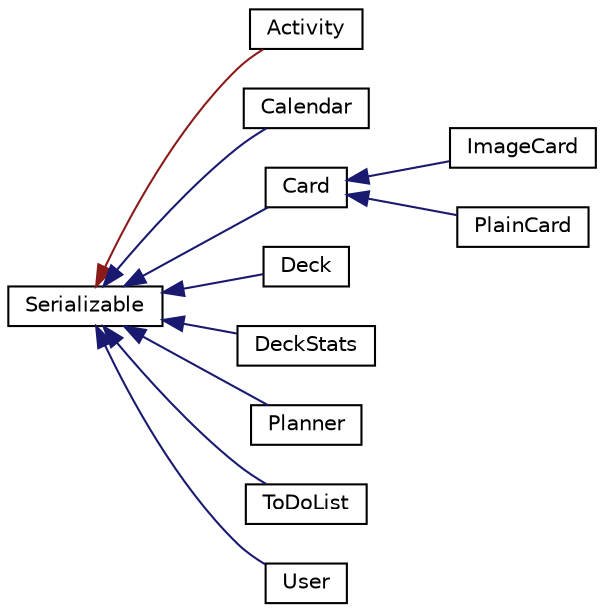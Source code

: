 digraph "Graphical Class Hierarchy"
{
 // LATEX_PDF_SIZE
  edge [fontname="Helvetica",fontsize="10",labelfontname="Helvetica",labelfontsize="10"];
  node [fontname="Helvetica",fontsize="10",shape=record];
  rankdir="LR";
  Node0 [label="Serializable",height=0.2,width=0.4,color="black", fillcolor="white", style="filled",URL="$classSerializable.html",tooltip=" "];
  Node0 -> Node1 [dir="back",color="firebrick4",fontsize="10",style="solid",fontname="Helvetica"];
  Node1 [label="Activity",height=0.2,width=0.4,color="black", fillcolor="white", style="filled",URL="$classActivity.html",tooltip=" "];
  Node0 -> Node2 [dir="back",color="midnightblue",fontsize="10",style="solid",fontname="Helvetica"];
  Node2 [label="Calendar",height=0.2,width=0.4,color="black", fillcolor="white", style="filled",URL="$classCalendar.html",tooltip=" "];
  Node0 -> Node3 [dir="back",color="midnightblue",fontsize="10",style="solid",fontname="Helvetica"];
  Node3 [label="Card",height=0.2,width=0.4,color="black", fillcolor="white", style="filled",URL="$classCard.html",tooltip=" "];
  Node3 -> Node4 [dir="back",color="midnightblue",fontsize="10",style="solid",fontname="Helvetica"];
  Node4 [label="ImageCard",height=0.2,width=0.4,color="black", fillcolor="white", style="filled",URL="$classImageCard.html",tooltip=" "];
  Node3 -> Node5 [dir="back",color="midnightblue",fontsize="10",style="solid",fontname="Helvetica"];
  Node5 [label="PlainCard",height=0.2,width=0.4,color="black", fillcolor="white", style="filled",URL="$classPlainCard.html",tooltip=" "];
  Node0 -> Node6 [dir="back",color="midnightblue",fontsize="10",style="solid",fontname="Helvetica"];
  Node6 [label="Deck",height=0.2,width=0.4,color="black", fillcolor="white", style="filled",URL="$classDeck.html",tooltip=" "];
  Node0 -> Node7 [dir="back",color="midnightblue",fontsize="10",style="solid",fontname="Helvetica"];
  Node7 [label="DeckStats",height=0.2,width=0.4,color="black", fillcolor="white", style="filled",URL="$classDeckStats.html",tooltip=" "];
  Node0 -> Node8 [dir="back",color="midnightblue",fontsize="10",style="solid",fontname="Helvetica"];
  Node8 [label="Planner",height=0.2,width=0.4,color="black", fillcolor="white", style="filled",URL="$classPlanner.html",tooltip=" "];
  Node0 -> Node9 [dir="back",color="midnightblue",fontsize="10",style="solid",fontname="Helvetica"];
  Node9 [label="ToDoList",height=0.2,width=0.4,color="black", fillcolor="white", style="filled",URL="$classToDoList.html",tooltip=" "];
  Node0 -> Node10 [dir="back",color="midnightblue",fontsize="10",style="solid",fontname="Helvetica"];
  Node10 [label="User",height=0.2,width=0.4,color="black", fillcolor="white", style="filled",URL="$classUser.html",tooltip=" "];
}
